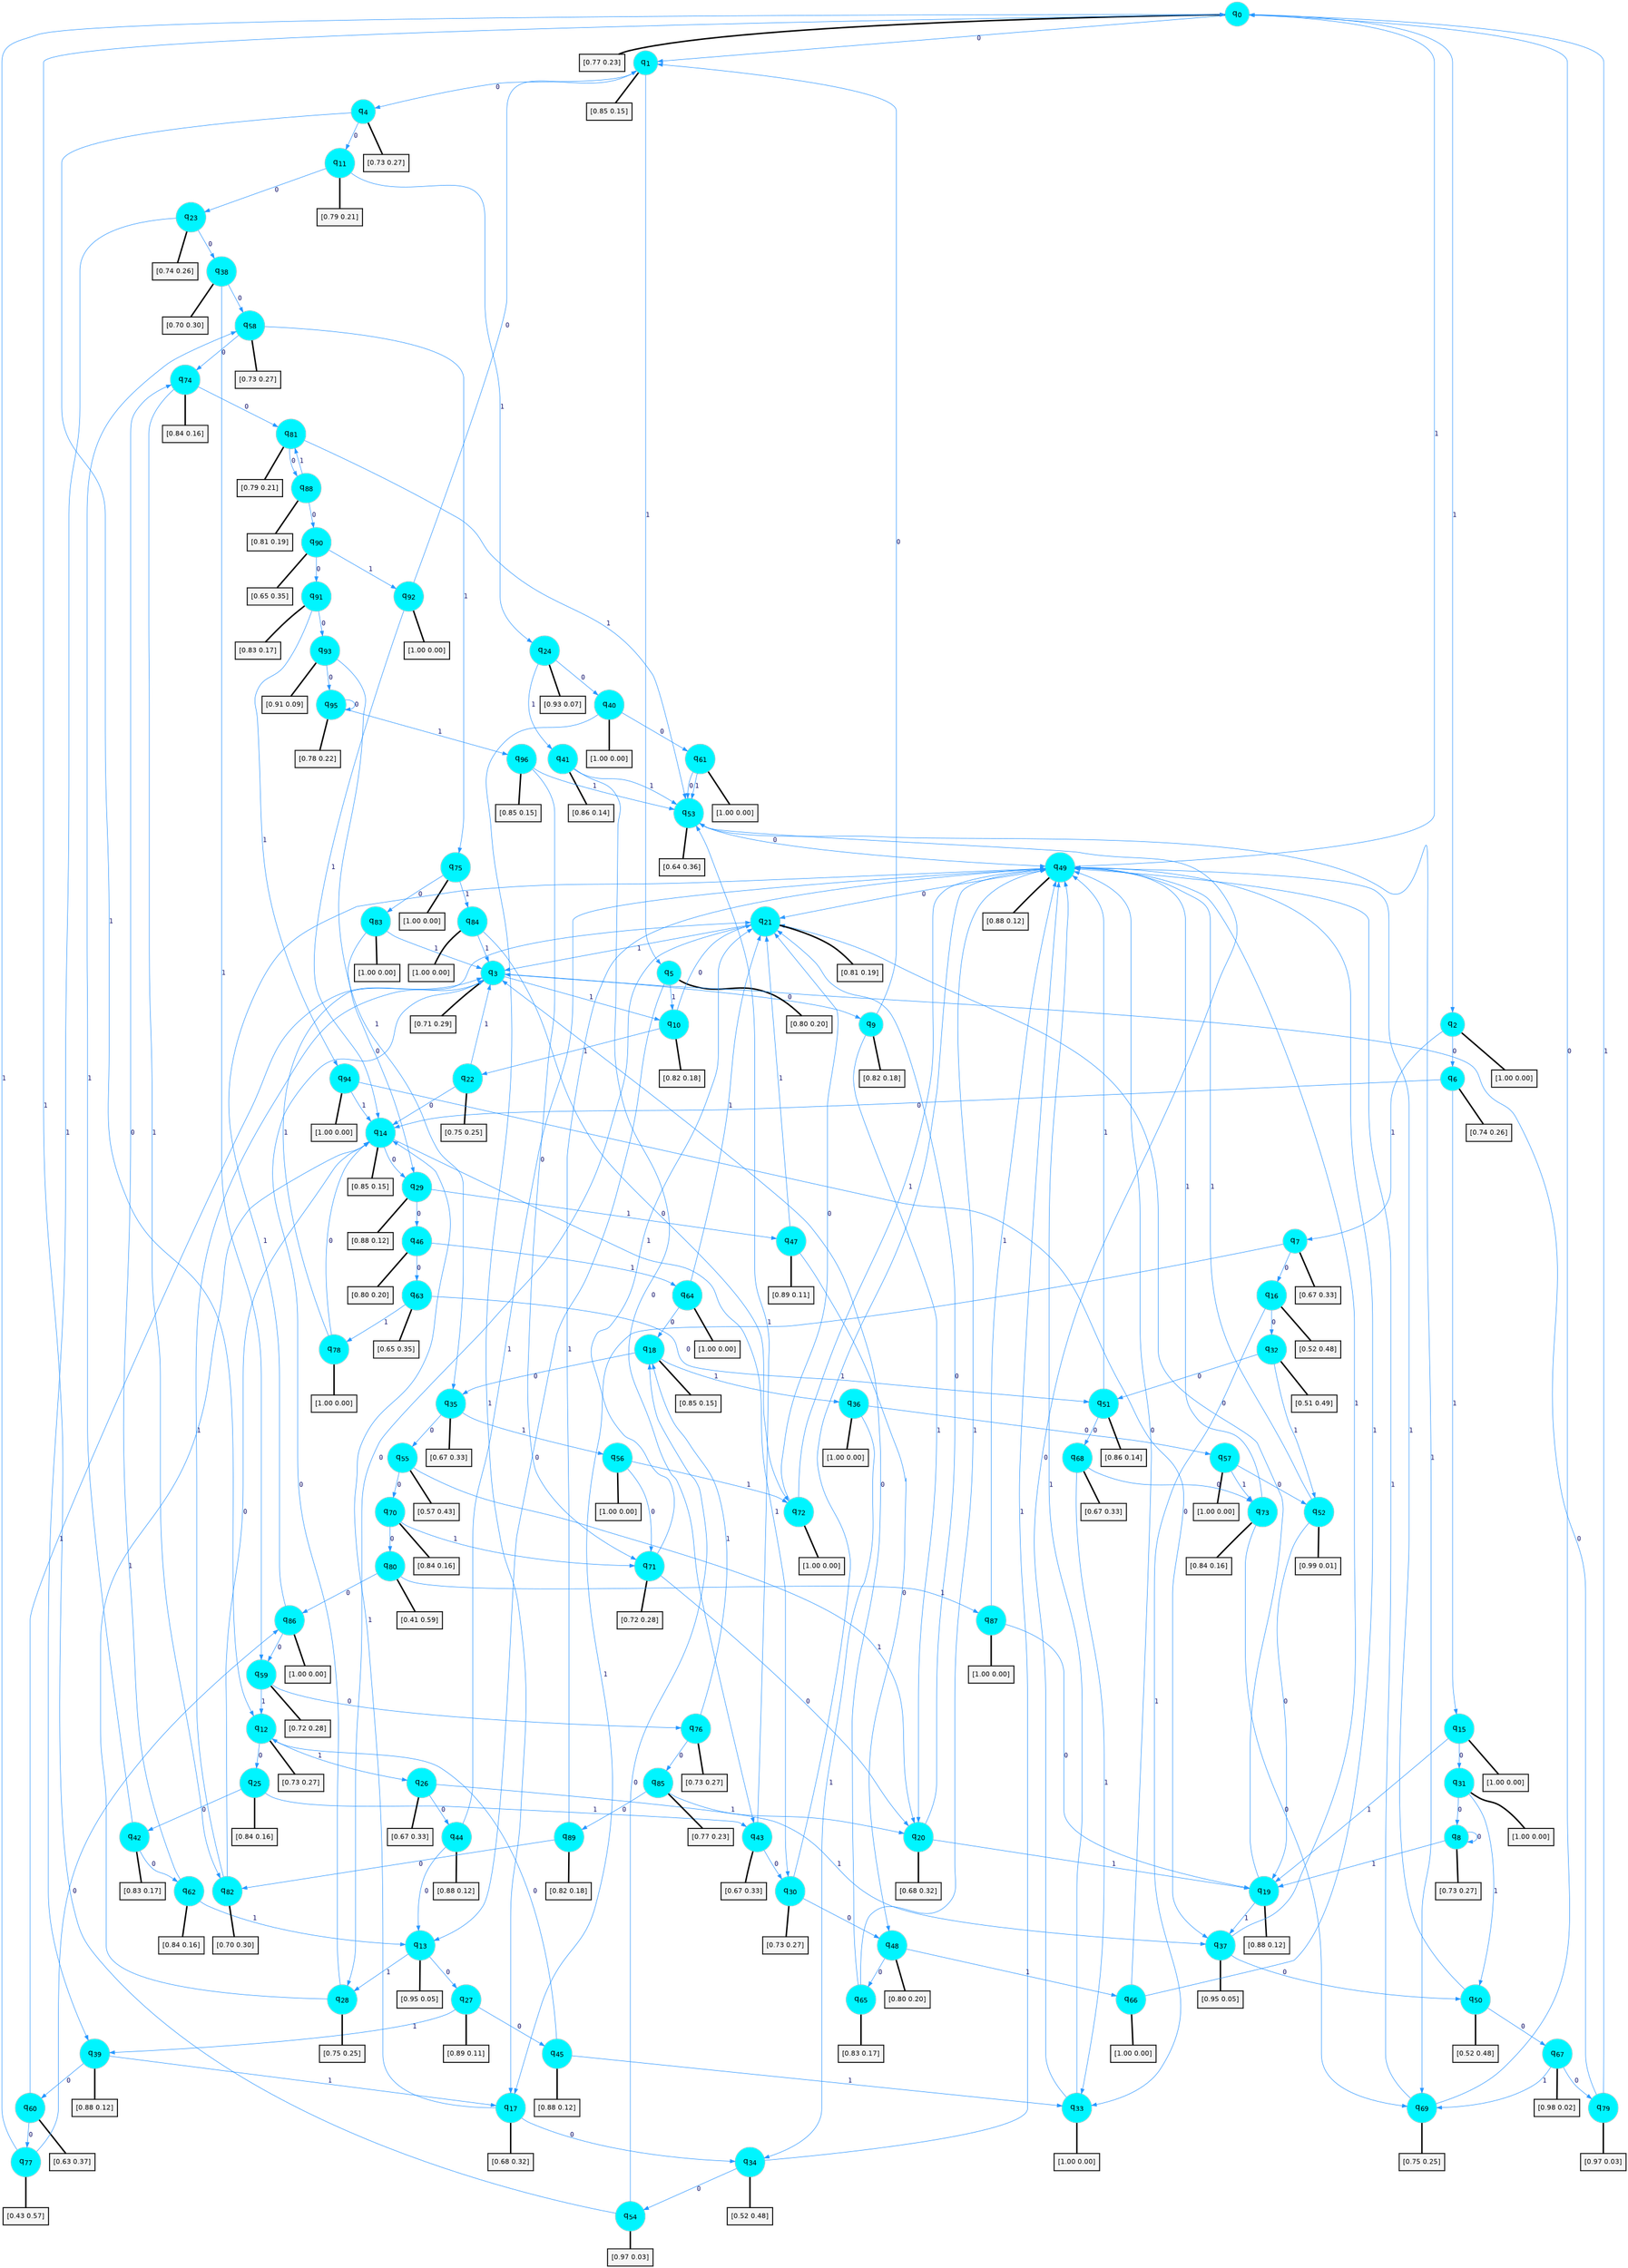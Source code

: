 digraph G {
graph [
bgcolor=transparent, dpi=300, rankdir=TD, size="40,25"];
node [
color=gray, fillcolor=turquoise1, fontcolor=black, fontname=Helvetica, fontsize=16, fontweight=bold, shape=circle, style=filled];
edge [
arrowsize=1, color=dodgerblue1, fontcolor=midnightblue, fontname=courier, fontweight=bold, penwidth=1, style=solid, weight=20];
0[label=<q<SUB>0</SUB>>];
1[label=<q<SUB>1</SUB>>];
2[label=<q<SUB>2</SUB>>];
3[label=<q<SUB>3</SUB>>];
4[label=<q<SUB>4</SUB>>];
5[label=<q<SUB>5</SUB>>];
6[label=<q<SUB>6</SUB>>];
7[label=<q<SUB>7</SUB>>];
8[label=<q<SUB>8</SUB>>];
9[label=<q<SUB>9</SUB>>];
10[label=<q<SUB>10</SUB>>];
11[label=<q<SUB>11</SUB>>];
12[label=<q<SUB>12</SUB>>];
13[label=<q<SUB>13</SUB>>];
14[label=<q<SUB>14</SUB>>];
15[label=<q<SUB>15</SUB>>];
16[label=<q<SUB>16</SUB>>];
17[label=<q<SUB>17</SUB>>];
18[label=<q<SUB>18</SUB>>];
19[label=<q<SUB>19</SUB>>];
20[label=<q<SUB>20</SUB>>];
21[label=<q<SUB>21</SUB>>];
22[label=<q<SUB>22</SUB>>];
23[label=<q<SUB>23</SUB>>];
24[label=<q<SUB>24</SUB>>];
25[label=<q<SUB>25</SUB>>];
26[label=<q<SUB>26</SUB>>];
27[label=<q<SUB>27</SUB>>];
28[label=<q<SUB>28</SUB>>];
29[label=<q<SUB>29</SUB>>];
30[label=<q<SUB>30</SUB>>];
31[label=<q<SUB>31</SUB>>];
32[label=<q<SUB>32</SUB>>];
33[label=<q<SUB>33</SUB>>];
34[label=<q<SUB>34</SUB>>];
35[label=<q<SUB>35</SUB>>];
36[label=<q<SUB>36</SUB>>];
37[label=<q<SUB>37</SUB>>];
38[label=<q<SUB>38</SUB>>];
39[label=<q<SUB>39</SUB>>];
40[label=<q<SUB>40</SUB>>];
41[label=<q<SUB>41</SUB>>];
42[label=<q<SUB>42</SUB>>];
43[label=<q<SUB>43</SUB>>];
44[label=<q<SUB>44</SUB>>];
45[label=<q<SUB>45</SUB>>];
46[label=<q<SUB>46</SUB>>];
47[label=<q<SUB>47</SUB>>];
48[label=<q<SUB>48</SUB>>];
49[label=<q<SUB>49</SUB>>];
50[label=<q<SUB>50</SUB>>];
51[label=<q<SUB>51</SUB>>];
52[label=<q<SUB>52</SUB>>];
53[label=<q<SUB>53</SUB>>];
54[label=<q<SUB>54</SUB>>];
55[label=<q<SUB>55</SUB>>];
56[label=<q<SUB>56</SUB>>];
57[label=<q<SUB>57</SUB>>];
58[label=<q<SUB>58</SUB>>];
59[label=<q<SUB>59</SUB>>];
60[label=<q<SUB>60</SUB>>];
61[label=<q<SUB>61</SUB>>];
62[label=<q<SUB>62</SUB>>];
63[label=<q<SUB>63</SUB>>];
64[label=<q<SUB>64</SUB>>];
65[label=<q<SUB>65</SUB>>];
66[label=<q<SUB>66</SUB>>];
67[label=<q<SUB>67</SUB>>];
68[label=<q<SUB>68</SUB>>];
69[label=<q<SUB>69</SUB>>];
70[label=<q<SUB>70</SUB>>];
71[label=<q<SUB>71</SUB>>];
72[label=<q<SUB>72</SUB>>];
73[label=<q<SUB>73</SUB>>];
74[label=<q<SUB>74</SUB>>];
75[label=<q<SUB>75</SUB>>];
76[label=<q<SUB>76</SUB>>];
77[label=<q<SUB>77</SUB>>];
78[label=<q<SUB>78</SUB>>];
79[label=<q<SUB>79</SUB>>];
80[label=<q<SUB>80</SUB>>];
81[label=<q<SUB>81</SUB>>];
82[label=<q<SUB>82</SUB>>];
83[label=<q<SUB>83</SUB>>];
84[label=<q<SUB>84</SUB>>];
85[label=<q<SUB>85</SUB>>];
86[label=<q<SUB>86</SUB>>];
87[label=<q<SUB>87</SUB>>];
88[label=<q<SUB>88</SUB>>];
89[label=<q<SUB>89</SUB>>];
90[label=<q<SUB>90</SUB>>];
91[label=<q<SUB>91</SUB>>];
92[label=<q<SUB>92</SUB>>];
93[label=<q<SUB>93</SUB>>];
94[label=<q<SUB>94</SUB>>];
95[label=<q<SUB>95</SUB>>];
96[label=<q<SUB>96</SUB>>];
97[label="[0.77 0.23]", shape=box,fontcolor=black, fontname=Helvetica, fontsize=14, penwidth=2, fillcolor=whitesmoke,color=black];
98[label="[0.85 0.15]", shape=box,fontcolor=black, fontname=Helvetica, fontsize=14, penwidth=2, fillcolor=whitesmoke,color=black];
99[label="[1.00 0.00]", shape=box,fontcolor=black, fontname=Helvetica, fontsize=14, penwidth=2, fillcolor=whitesmoke,color=black];
100[label="[0.71 0.29]", shape=box,fontcolor=black, fontname=Helvetica, fontsize=14, penwidth=2, fillcolor=whitesmoke,color=black];
101[label="[0.73 0.27]", shape=box,fontcolor=black, fontname=Helvetica, fontsize=14, penwidth=2, fillcolor=whitesmoke,color=black];
102[label="[0.80 0.20]", shape=box,fontcolor=black, fontname=Helvetica, fontsize=14, penwidth=2, fillcolor=whitesmoke,color=black];
103[label="[0.74 0.26]", shape=box,fontcolor=black, fontname=Helvetica, fontsize=14, penwidth=2, fillcolor=whitesmoke,color=black];
104[label="[0.67 0.33]", shape=box,fontcolor=black, fontname=Helvetica, fontsize=14, penwidth=2, fillcolor=whitesmoke,color=black];
105[label="[0.73 0.27]", shape=box,fontcolor=black, fontname=Helvetica, fontsize=14, penwidth=2, fillcolor=whitesmoke,color=black];
106[label="[0.82 0.18]", shape=box,fontcolor=black, fontname=Helvetica, fontsize=14, penwidth=2, fillcolor=whitesmoke,color=black];
107[label="[0.82 0.18]", shape=box,fontcolor=black, fontname=Helvetica, fontsize=14, penwidth=2, fillcolor=whitesmoke,color=black];
108[label="[0.79 0.21]", shape=box,fontcolor=black, fontname=Helvetica, fontsize=14, penwidth=2, fillcolor=whitesmoke,color=black];
109[label="[0.73 0.27]", shape=box,fontcolor=black, fontname=Helvetica, fontsize=14, penwidth=2, fillcolor=whitesmoke,color=black];
110[label="[0.95 0.05]", shape=box,fontcolor=black, fontname=Helvetica, fontsize=14, penwidth=2, fillcolor=whitesmoke,color=black];
111[label="[0.85 0.15]", shape=box,fontcolor=black, fontname=Helvetica, fontsize=14, penwidth=2, fillcolor=whitesmoke,color=black];
112[label="[1.00 0.00]", shape=box,fontcolor=black, fontname=Helvetica, fontsize=14, penwidth=2, fillcolor=whitesmoke,color=black];
113[label="[0.52 0.48]", shape=box,fontcolor=black, fontname=Helvetica, fontsize=14, penwidth=2, fillcolor=whitesmoke,color=black];
114[label="[0.68 0.32]", shape=box,fontcolor=black, fontname=Helvetica, fontsize=14, penwidth=2, fillcolor=whitesmoke,color=black];
115[label="[0.85 0.15]", shape=box,fontcolor=black, fontname=Helvetica, fontsize=14, penwidth=2, fillcolor=whitesmoke,color=black];
116[label="[0.88 0.12]", shape=box,fontcolor=black, fontname=Helvetica, fontsize=14, penwidth=2, fillcolor=whitesmoke,color=black];
117[label="[0.68 0.32]", shape=box,fontcolor=black, fontname=Helvetica, fontsize=14, penwidth=2, fillcolor=whitesmoke,color=black];
118[label="[0.81 0.19]", shape=box,fontcolor=black, fontname=Helvetica, fontsize=14, penwidth=2, fillcolor=whitesmoke,color=black];
119[label="[0.75 0.25]", shape=box,fontcolor=black, fontname=Helvetica, fontsize=14, penwidth=2, fillcolor=whitesmoke,color=black];
120[label="[0.74 0.26]", shape=box,fontcolor=black, fontname=Helvetica, fontsize=14, penwidth=2, fillcolor=whitesmoke,color=black];
121[label="[0.93 0.07]", shape=box,fontcolor=black, fontname=Helvetica, fontsize=14, penwidth=2, fillcolor=whitesmoke,color=black];
122[label="[0.84 0.16]", shape=box,fontcolor=black, fontname=Helvetica, fontsize=14, penwidth=2, fillcolor=whitesmoke,color=black];
123[label="[0.67 0.33]", shape=box,fontcolor=black, fontname=Helvetica, fontsize=14, penwidth=2, fillcolor=whitesmoke,color=black];
124[label="[0.89 0.11]", shape=box,fontcolor=black, fontname=Helvetica, fontsize=14, penwidth=2, fillcolor=whitesmoke,color=black];
125[label="[0.75 0.25]", shape=box,fontcolor=black, fontname=Helvetica, fontsize=14, penwidth=2, fillcolor=whitesmoke,color=black];
126[label="[0.88 0.12]", shape=box,fontcolor=black, fontname=Helvetica, fontsize=14, penwidth=2, fillcolor=whitesmoke,color=black];
127[label="[0.73 0.27]", shape=box,fontcolor=black, fontname=Helvetica, fontsize=14, penwidth=2, fillcolor=whitesmoke,color=black];
128[label="[1.00 0.00]", shape=box,fontcolor=black, fontname=Helvetica, fontsize=14, penwidth=2, fillcolor=whitesmoke,color=black];
129[label="[0.51 0.49]", shape=box,fontcolor=black, fontname=Helvetica, fontsize=14, penwidth=2, fillcolor=whitesmoke,color=black];
130[label="[1.00 0.00]", shape=box,fontcolor=black, fontname=Helvetica, fontsize=14, penwidth=2, fillcolor=whitesmoke,color=black];
131[label="[0.52 0.48]", shape=box,fontcolor=black, fontname=Helvetica, fontsize=14, penwidth=2, fillcolor=whitesmoke,color=black];
132[label="[0.67 0.33]", shape=box,fontcolor=black, fontname=Helvetica, fontsize=14, penwidth=2, fillcolor=whitesmoke,color=black];
133[label="[1.00 0.00]", shape=box,fontcolor=black, fontname=Helvetica, fontsize=14, penwidth=2, fillcolor=whitesmoke,color=black];
134[label="[0.95 0.05]", shape=box,fontcolor=black, fontname=Helvetica, fontsize=14, penwidth=2, fillcolor=whitesmoke,color=black];
135[label="[0.70 0.30]", shape=box,fontcolor=black, fontname=Helvetica, fontsize=14, penwidth=2, fillcolor=whitesmoke,color=black];
136[label="[0.88 0.12]", shape=box,fontcolor=black, fontname=Helvetica, fontsize=14, penwidth=2, fillcolor=whitesmoke,color=black];
137[label="[1.00 0.00]", shape=box,fontcolor=black, fontname=Helvetica, fontsize=14, penwidth=2, fillcolor=whitesmoke,color=black];
138[label="[0.86 0.14]", shape=box,fontcolor=black, fontname=Helvetica, fontsize=14, penwidth=2, fillcolor=whitesmoke,color=black];
139[label="[0.83 0.17]", shape=box,fontcolor=black, fontname=Helvetica, fontsize=14, penwidth=2, fillcolor=whitesmoke,color=black];
140[label="[0.67 0.33]", shape=box,fontcolor=black, fontname=Helvetica, fontsize=14, penwidth=2, fillcolor=whitesmoke,color=black];
141[label="[0.88 0.12]", shape=box,fontcolor=black, fontname=Helvetica, fontsize=14, penwidth=2, fillcolor=whitesmoke,color=black];
142[label="[0.88 0.12]", shape=box,fontcolor=black, fontname=Helvetica, fontsize=14, penwidth=2, fillcolor=whitesmoke,color=black];
143[label="[0.80 0.20]", shape=box,fontcolor=black, fontname=Helvetica, fontsize=14, penwidth=2, fillcolor=whitesmoke,color=black];
144[label="[0.89 0.11]", shape=box,fontcolor=black, fontname=Helvetica, fontsize=14, penwidth=2, fillcolor=whitesmoke,color=black];
145[label="[0.80 0.20]", shape=box,fontcolor=black, fontname=Helvetica, fontsize=14, penwidth=2, fillcolor=whitesmoke,color=black];
146[label="[0.88 0.12]", shape=box,fontcolor=black, fontname=Helvetica, fontsize=14, penwidth=2, fillcolor=whitesmoke,color=black];
147[label="[0.52 0.48]", shape=box,fontcolor=black, fontname=Helvetica, fontsize=14, penwidth=2, fillcolor=whitesmoke,color=black];
148[label="[0.86 0.14]", shape=box,fontcolor=black, fontname=Helvetica, fontsize=14, penwidth=2, fillcolor=whitesmoke,color=black];
149[label="[0.99 0.01]", shape=box,fontcolor=black, fontname=Helvetica, fontsize=14, penwidth=2, fillcolor=whitesmoke,color=black];
150[label="[0.64 0.36]", shape=box,fontcolor=black, fontname=Helvetica, fontsize=14, penwidth=2, fillcolor=whitesmoke,color=black];
151[label="[0.97 0.03]", shape=box,fontcolor=black, fontname=Helvetica, fontsize=14, penwidth=2, fillcolor=whitesmoke,color=black];
152[label="[0.57 0.43]", shape=box,fontcolor=black, fontname=Helvetica, fontsize=14, penwidth=2, fillcolor=whitesmoke,color=black];
153[label="[1.00 0.00]", shape=box,fontcolor=black, fontname=Helvetica, fontsize=14, penwidth=2, fillcolor=whitesmoke,color=black];
154[label="[1.00 0.00]", shape=box,fontcolor=black, fontname=Helvetica, fontsize=14, penwidth=2, fillcolor=whitesmoke,color=black];
155[label="[0.73 0.27]", shape=box,fontcolor=black, fontname=Helvetica, fontsize=14, penwidth=2, fillcolor=whitesmoke,color=black];
156[label="[0.72 0.28]", shape=box,fontcolor=black, fontname=Helvetica, fontsize=14, penwidth=2, fillcolor=whitesmoke,color=black];
157[label="[0.63 0.37]", shape=box,fontcolor=black, fontname=Helvetica, fontsize=14, penwidth=2, fillcolor=whitesmoke,color=black];
158[label="[1.00 0.00]", shape=box,fontcolor=black, fontname=Helvetica, fontsize=14, penwidth=2, fillcolor=whitesmoke,color=black];
159[label="[0.84 0.16]", shape=box,fontcolor=black, fontname=Helvetica, fontsize=14, penwidth=2, fillcolor=whitesmoke,color=black];
160[label="[0.65 0.35]", shape=box,fontcolor=black, fontname=Helvetica, fontsize=14, penwidth=2, fillcolor=whitesmoke,color=black];
161[label="[1.00 0.00]", shape=box,fontcolor=black, fontname=Helvetica, fontsize=14, penwidth=2, fillcolor=whitesmoke,color=black];
162[label="[0.83 0.17]", shape=box,fontcolor=black, fontname=Helvetica, fontsize=14, penwidth=2, fillcolor=whitesmoke,color=black];
163[label="[1.00 0.00]", shape=box,fontcolor=black, fontname=Helvetica, fontsize=14, penwidth=2, fillcolor=whitesmoke,color=black];
164[label="[0.98 0.02]", shape=box,fontcolor=black, fontname=Helvetica, fontsize=14, penwidth=2, fillcolor=whitesmoke,color=black];
165[label="[0.67 0.33]", shape=box,fontcolor=black, fontname=Helvetica, fontsize=14, penwidth=2, fillcolor=whitesmoke,color=black];
166[label="[0.75 0.25]", shape=box,fontcolor=black, fontname=Helvetica, fontsize=14, penwidth=2, fillcolor=whitesmoke,color=black];
167[label="[0.84 0.16]", shape=box,fontcolor=black, fontname=Helvetica, fontsize=14, penwidth=2, fillcolor=whitesmoke,color=black];
168[label="[0.72 0.28]", shape=box,fontcolor=black, fontname=Helvetica, fontsize=14, penwidth=2, fillcolor=whitesmoke,color=black];
169[label="[1.00 0.00]", shape=box,fontcolor=black, fontname=Helvetica, fontsize=14, penwidth=2, fillcolor=whitesmoke,color=black];
170[label="[0.84 0.16]", shape=box,fontcolor=black, fontname=Helvetica, fontsize=14, penwidth=2, fillcolor=whitesmoke,color=black];
171[label="[0.84 0.16]", shape=box,fontcolor=black, fontname=Helvetica, fontsize=14, penwidth=2, fillcolor=whitesmoke,color=black];
172[label="[1.00 0.00]", shape=box,fontcolor=black, fontname=Helvetica, fontsize=14, penwidth=2, fillcolor=whitesmoke,color=black];
173[label="[0.73 0.27]", shape=box,fontcolor=black, fontname=Helvetica, fontsize=14, penwidth=2, fillcolor=whitesmoke,color=black];
174[label="[0.43 0.57]", shape=box,fontcolor=black, fontname=Helvetica, fontsize=14, penwidth=2, fillcolor=whitesmoke,color=black];
175[label="[1.00 0.00]", shape=box,fontcolor=black, fontname=Helvetica, fontsize=14, penwidth=2, fillcolor=whitesmoke,color=black];
176[label="[0.97 0.03]", shape=box,fontcolor=black, fontname=Helvetica, fontsize=14, penwidth=2, fillcolor=whitesmoke,color=black];
177[label="[0.41 0.59]", shape=box,fontcolor=black, fontname=Helvetica, fontsize=14, penwidth=2, fillcolor=whitesmoke,color=black];
178[label="[0.79 0.21]", shape=box,fontcolor=black, fontname=Helvetica, fontsize=14, penwidth=2, fillcolor=whitesmoke,color=black];
179[label="[0.70 0.30]", shape=box,fontcolor=black, fontname=Helvetica, fontsize=14, penwidth=2, fillcolor=whitesmoke,color=black];
180[label="[1.00 0.00]", shape=box,fontcolor=black, fontname=Helvetica, fontsize=14, penwidth=2, fillcolor=whitesmoke,color=black];
181[label="[1.00 0.00]", shape=box,fontcolor=black, fontname=Helvetica, fontsize=14, penwidth=2, fillcolor=whitesmoke,color=black];
182[label="[0.77 0.23]", shape=box,fontcolor=black, fontname=Helvetica, fontsize=14, penwidth=2, fillcolor=whitesmoke,color=black];
183[label="[1.00 0.00]", shape=box,fontcolor=black, fontname=Helvetica, fontsize=14, penwidth=2, fillcolor=whitesmoke,color=black];
184[label="[1.00 0.00]", shape=box,fontcolor=black, fontname=Helvetica, fontsize=14, penwidth=2, fillcolor=whitesmoke,color=black];
185[label="[0.81 0.19]", shape=box,fontcolor=black, fontname=Helvetica, fontsize=14, penwidth=2, fillcolor=whitesmoke,color=black];
186[label="[0.82 0.18]", shape=box,fontcolor=black, fontname=Helvetica, fontsize=14, penwidth=2, fillcolor=whitesmoke,color=black];
187[label="[0.65 0.35]", shape=box,fontcolor=black, fontname=Helvetica, fontsize=14, penwidth=2, fillcolor=whitesmoke,color=black];
188[label="[0.83 0.17]", shape=box,fontcolor=black, fontname=Helvetica, fontsize=14, penwidth=2, fillcolor=whitesmoke,color=black];
189[label="[1.00 0.00]", shape=box,fontcolor=black, fontname=Helvetica, fontsize=14, penwidth=2, fillcolor=whitesmoke,color=black];
190[label="[0.91 0.09]", shape=box,fontcolor=black, fontname=Helvetica, fontsize=14, penwidth=2, fillcolor=whitesmoke,color=black];
191[label="[1.00 0.00]", shape=box,fontcolor=black, fontname=Helvetica, fontsize=14, penwidth=2, fillcolor=whitesmoke,color=black];
192[label="[0.78 0.22]", shape=box,fontcolor=black, fontname=Helvetica, fontsize=14, penwidth=2, fillcolor=whitesmoke,color=black];
193[label="[0.85 0.15]", shape=box,fontcolor=black, fontname=Helvetica, fontsize=14, penwidth=2, fillcolor=whitesmoke,color=black];
0->1 [label=0];
0->2 [label=1];
0->97 [arrowhead=none, penwidth=3,color=black];
1->4 [label=0];
1->5 [label=1];
1->98 [arrowhead=none, penwidth=3,color=black];
2->6 [label=0];
2->7 [label=1];
2->99 [arrowhead=none, penwidth=3,color=black];
3->9 [label=0];
3->10 [label=1];
3->100 [arrowhead=none, penwidth=3,color=black];
4->11 [label=0];
4->12 [label=1];
4->101 [arrowhead=none, penwidth=3,color=black];
5->13 [label=0];
5->10 [label=1];
5->102 [arrowhead=none, penwidth=3,color=black];
6->14 [label=0];
6->15 [label=1];
6->103 [arrowhead=none, penwidth=3,color=black];
7->16 [label=0];
7->17 [label=1];
7->104 [arrowhead=none, penwidth=3,color=black];
8->8 [label=0];
8->19 [label=1];
8->105 [arrowhead=none, penwidth=3,color=black];
9->1 [label=0];
9->20 [label=1];
9->106 [arrowhead=none, penwidth=3,color=black];
10->21 [label=0];
10->22 [label=1];
10->107 [arrowhead=none, penwidth=3,color=black];
11->23 [label=0];
11->24 [label=1];
11->108 [arrowhead=none, penwidth=3,color=black];
12->25 [label=0];
12->26 [label=1];
12->109 [arrowhead=none, penwidth=3,color=black];
13->27 [label=0];
13->28 [label=1];
13->110 [arrowhead=none, penwidth=3,color=black];
14->29 [label=0];
14->30 [label=1];
14->111 [arrowhead=none, penwidth=3,color=black];
15->31 [label=0];
15->19 [label=1];
15->112 [arrowhead=none, penwidth=3,color=black];
16->32 [label=0];
16->33 [label=1];
16->113 [arrowhead=none, penwidth=3,color=black];
17->34 [label=0];
17->14 [label=1];
17->114 [arrowhead=none, penwidth=3,color=black];
18->35 [label=0];
18->36 [label=1];
18->115 [arrowhead=none, penwidth=3,color=black];
19->21 [label=0];
19->37 [label=1];
19->116 [arrowhead=none, penwidth=3,color=black];
20->21 [label=0];
20->19 [label=1];
20->117 [arrowhead=none, penwidth=3,color=black];
21->28 [label=0];
21->3 [label=1];
21->118 [arrowhead=none, penwidth=3,color=black];
22->14 [label=0];
22->3 [label=1];
22->119 [arrowhead=none, penwidth=3,color=black];
23->38 [label=0];
23->39 [label=1];
23->120 [arrowhead=none, penwidth=3,color=black];
24->40 [label=0];
24->41 [label=1];
24->121 [arrowhead=none, penwidth=3,color=black];
25->42 [label=0];
25->43 [label=1];
25->122 [arrowhead=none, penwidth=3,color=black];
26->44 [label=0];
26->37 [label=1];
26->123 [arrowhead=none, penwidth=3,color=black];
27->45 [label=0];
27->39 [label=1];
27->124 [arrowhead=none, penwidth=3,color=black];
28->3 [label=0];
28->14 [label=1];
28->125 [arrowhead=none, penwidth=3,color=black];
29->46 [label=0];
29->47 [label=1];
29->126 [arrowhead=none, penwidth=3,color=black];
30->48 [label=0];
30->49 [label=1];
30->127 [arrowhead=none, penwidth=3,color=black];
31->8 [label=0];
31->50 [label=1];
31->128 [arrowhead=none, penwidth=3,color=black];
32->51 [label=0];
32->52 [label=1];
32->129 [arrowhead=none, penwidth=3,color=black];
33->53 [label=0];
33->49 [label=1];
33->130 [arrowhead=none, penwidth=3,color=black];
34->54 [label=0];
34->49 [label=1];
34->131 [arrowhead=none, penwidth=3,color=black];
35->55 [label=0];
35->56 [label=1];
35->132 [arrowhead=none, penwidth=3,color=black];
36->57 [label=0];
36->34 [label=1];
36->133 [arrowhead=none, penwidth=3,color=black];
37->50 [label=0];
37->49 [label=1];
37->134 [arrowhead=none, penwidth=3,color=black];
38->58 [label=0];
38->59 [label=1];
38->135 [arrowhead=none, penwidth=3,color=black];
39->60 [label=0];
39->17 [label=1];
39->136 [arrowhead=none, penwidth=3,color=black];
40->61 [label=0];
40->17 [label=1];
40->137 [arrowhead=none, penwidth=3,color=black];
41->43 [label=0];
41->53 [label=1];
41->138 [arrowhead=none, penwidth=3,color=black];
42->62 [label=0];
42->58 [label=1];
42->139 [arrowhead=none, penwidth=3,color=black];
43->30 [label=0];
43->53 [label=1];
43->140 [arrowhead=none, penwidth=3,color=black];
44->13 [label=0];
44->49 [label=1];
44->141 [arrowhead=none, penwidth=3,color=black];
45->12 [label=0];
45->33 [label=1];
45->142 [arrowhead=none, penwidth=3,color=black];
46->63 [label=0];
46->64 [label=1];
46->143 [arrowhead=none, penwidth=3,color=black];
47->48 [label=0];
47->21 [label=1];
47->144 [arrowhead=none, penwidth=3,color=black];
48->65 [label=0];
48->66 [label=1];
48->145 [arrowhead=none, penwidth=3,color=black];
49->21 [label=0];
49->0 [label=1];
49->146 [arrowhead=none, penwidth=3,color=black];
50->67 [label=0];
50->49 [label=1];
50->147 [arrowhead=none, penwidth=3,color=black];
51->68 [label=0];
51->49 [label=1];
51->148 [arrowhead=none, penwidth=3,color=black];
52->19 [label=0];
52->49 [label=1];
52->149 [arrowhead=none, penwidth=3,color=black];
53->49 [label=0];
53->69 [label=1];
53->150 [arrowhead=none, penwidth=3,color=black];
54->18 [label=0];
54->0 [label=1];
54->151 [arrowhead=none, penwidth=3,color=black];
55->70 [label=0];
55->20 [label=1];
55->152 [arrowhead=none, penwidth=3,color=black];
56->71 [label=0];
56->72 [label=1];
56->153 [arrowhead=none, penwidth=3,color=black];
57->52 [label=0];
57->73 [label=1];
57->154 [arrowhead=none, penwidth=3,color=black];
58->74 [label=0];
58->75 [label=1];
58->155 [arrowhead=none, penwidth=3,color=black];
59->76 [label=0];
59->12 [label=1];
59->156 [arrowhead=none, penwidth=3,color=black];
60->77 [label=0];
60->3 [label=1];
60->157 [arrowhead=none, penwidth=3,color=black];
61->53 [label=0];
61->53 [label=1];
61->158 [arrowhead=none, penwidth=3,color=black];
62->74 [label=0];
62->13 [label=1];
62->159 [arrowhead=none, penwidth=3,color=black];
63->51 [label=0];
63->78 [label=1];
63->160 [arrowhead=none, penwidth=3,color=black];
64->18 [label=0];
64->21 [label=1];
64->161 [arrowhead=none, penwidth=3,color=black];
65->3 [label=0];
65->49 [label=1];
65->162 [arrowhead=none, penwidth=3,color=black];
66->49 [label=0];
66->49 [label=1];
66->163 [arrowhead=none, penwidth=3,color=black];
67->79 [label=0];
67->69 [label=1];
67->164 [arrowhead=none, penwidth=3,color=black];
68->73 [label=0];
68->33 [label=1];
68->165 [arrowhead=none, penwidth=3,color=black];
69->0 [label=0];
69->49 [label=1];
69->166 [arrowhead=none, penwidth=3,color=black];
70->80 [label=0];
70->71 [label=1];
70->167 [arrowhead=none, penwidth=3,color=black];
71->20 [label=0];
71->21 [label=1];
71->168 [arrowhead=none, penwidth=3,color=black];
72->21 [label=0];
72->49 [label=1];
72->169 [arrowhead=none, penwidth=3,color=black];
73->69 [label=0];
73->49 [label=1];
73->170 [arrowhead=none, penwidth=3,color=black];
74->81 [label=0];
74->82 [label=1];
74->171 [arrowhead=none, penwidth=3,color=black];
75->83 [label=0];
75->84 [label=1];
75->172 [arrowhead=none, penwidth=3,color=black];
76->85 [label=0];
76->18 [label=1];
76->173 [arrowhead=none, penwidth=3,color=black];
77->86 [label=0];
77->0 [label=1];
77->174 [arrowhead=none, penwidth=3,color=black];
78->14 [label=0];
78->21 [label=1];
78->175 [arrowhead=none, penwidth=3,color=black];
79->3 [label=0];
79->0 [label=1];
79->176 [arrowhead=none, penwidth=3,color=black];
80->86 [label=0];
80->87 [label=1];
80->177 [arrowhead=none, penwidth=3,color=black];
81->88 [label=0];
81->53 [label=1];
81->178 [arrowhead=none, penwidth=3,color=black];
82->14 [label=0];
82->3 [label=1];
82->179 [arrowhead=none, penwidth=3,color=black];
83->29 [label=0];
83->3 [label=1];
83->180 [arrowhead=none, penwidth=3,color=black];
84->72 [label=0];
84->3 [label=1];
84->181 [arrowhead=none, penwidth=3,color=black];
85->89 [label=0];
85->20 [label=1];
85->182 [arrowhead=none, penwidth=3,color=black];
86->59 [label=0];
86->49 [label=1];
86->183 [arrowhead=none, penwidth=3,color=black];
87->19 [label=0];
87->49 [label=1];
87->184 [arrowhead=none, penwidth=3,color=black];
88->90 [label=0];
88->81 [label=1];
88->185 [arrowhead=none, penwidth=3,color=black];
89->82 [label=0];
89->49 [label=1];
89->186 [arrowhead=none, penwidth=3,color=black];
90->91 [label=0];
90->92 [label=1];
90->187 [arrowhead=none, penwidth=3,color=black];
91->93 [label=0];
91->94 [label=1];
91->188 [arrowhead=none, penwidth=3,color=black];
92->1 [label=0];
92->14 [label=1];
92->189 [arrowhead=none, penwidth=3,color=black];
93->95 [label=0];
93->35 [label=1];
93->190 [arrowhead=none, penwidth=3,color=black];
94->37 [label=0];
94->14 [label=1];
94->191 [arrowhead=none, penwidth=3,color=black];
95->95 [label=0];
95->96 [label=1];
95->192 [arrowhead=none, penwidth=3,color=black];
96->71 [label=0];
96->53 [label=1];
96->193 [arrowhead=none, penwidth=3,color=black];
}
